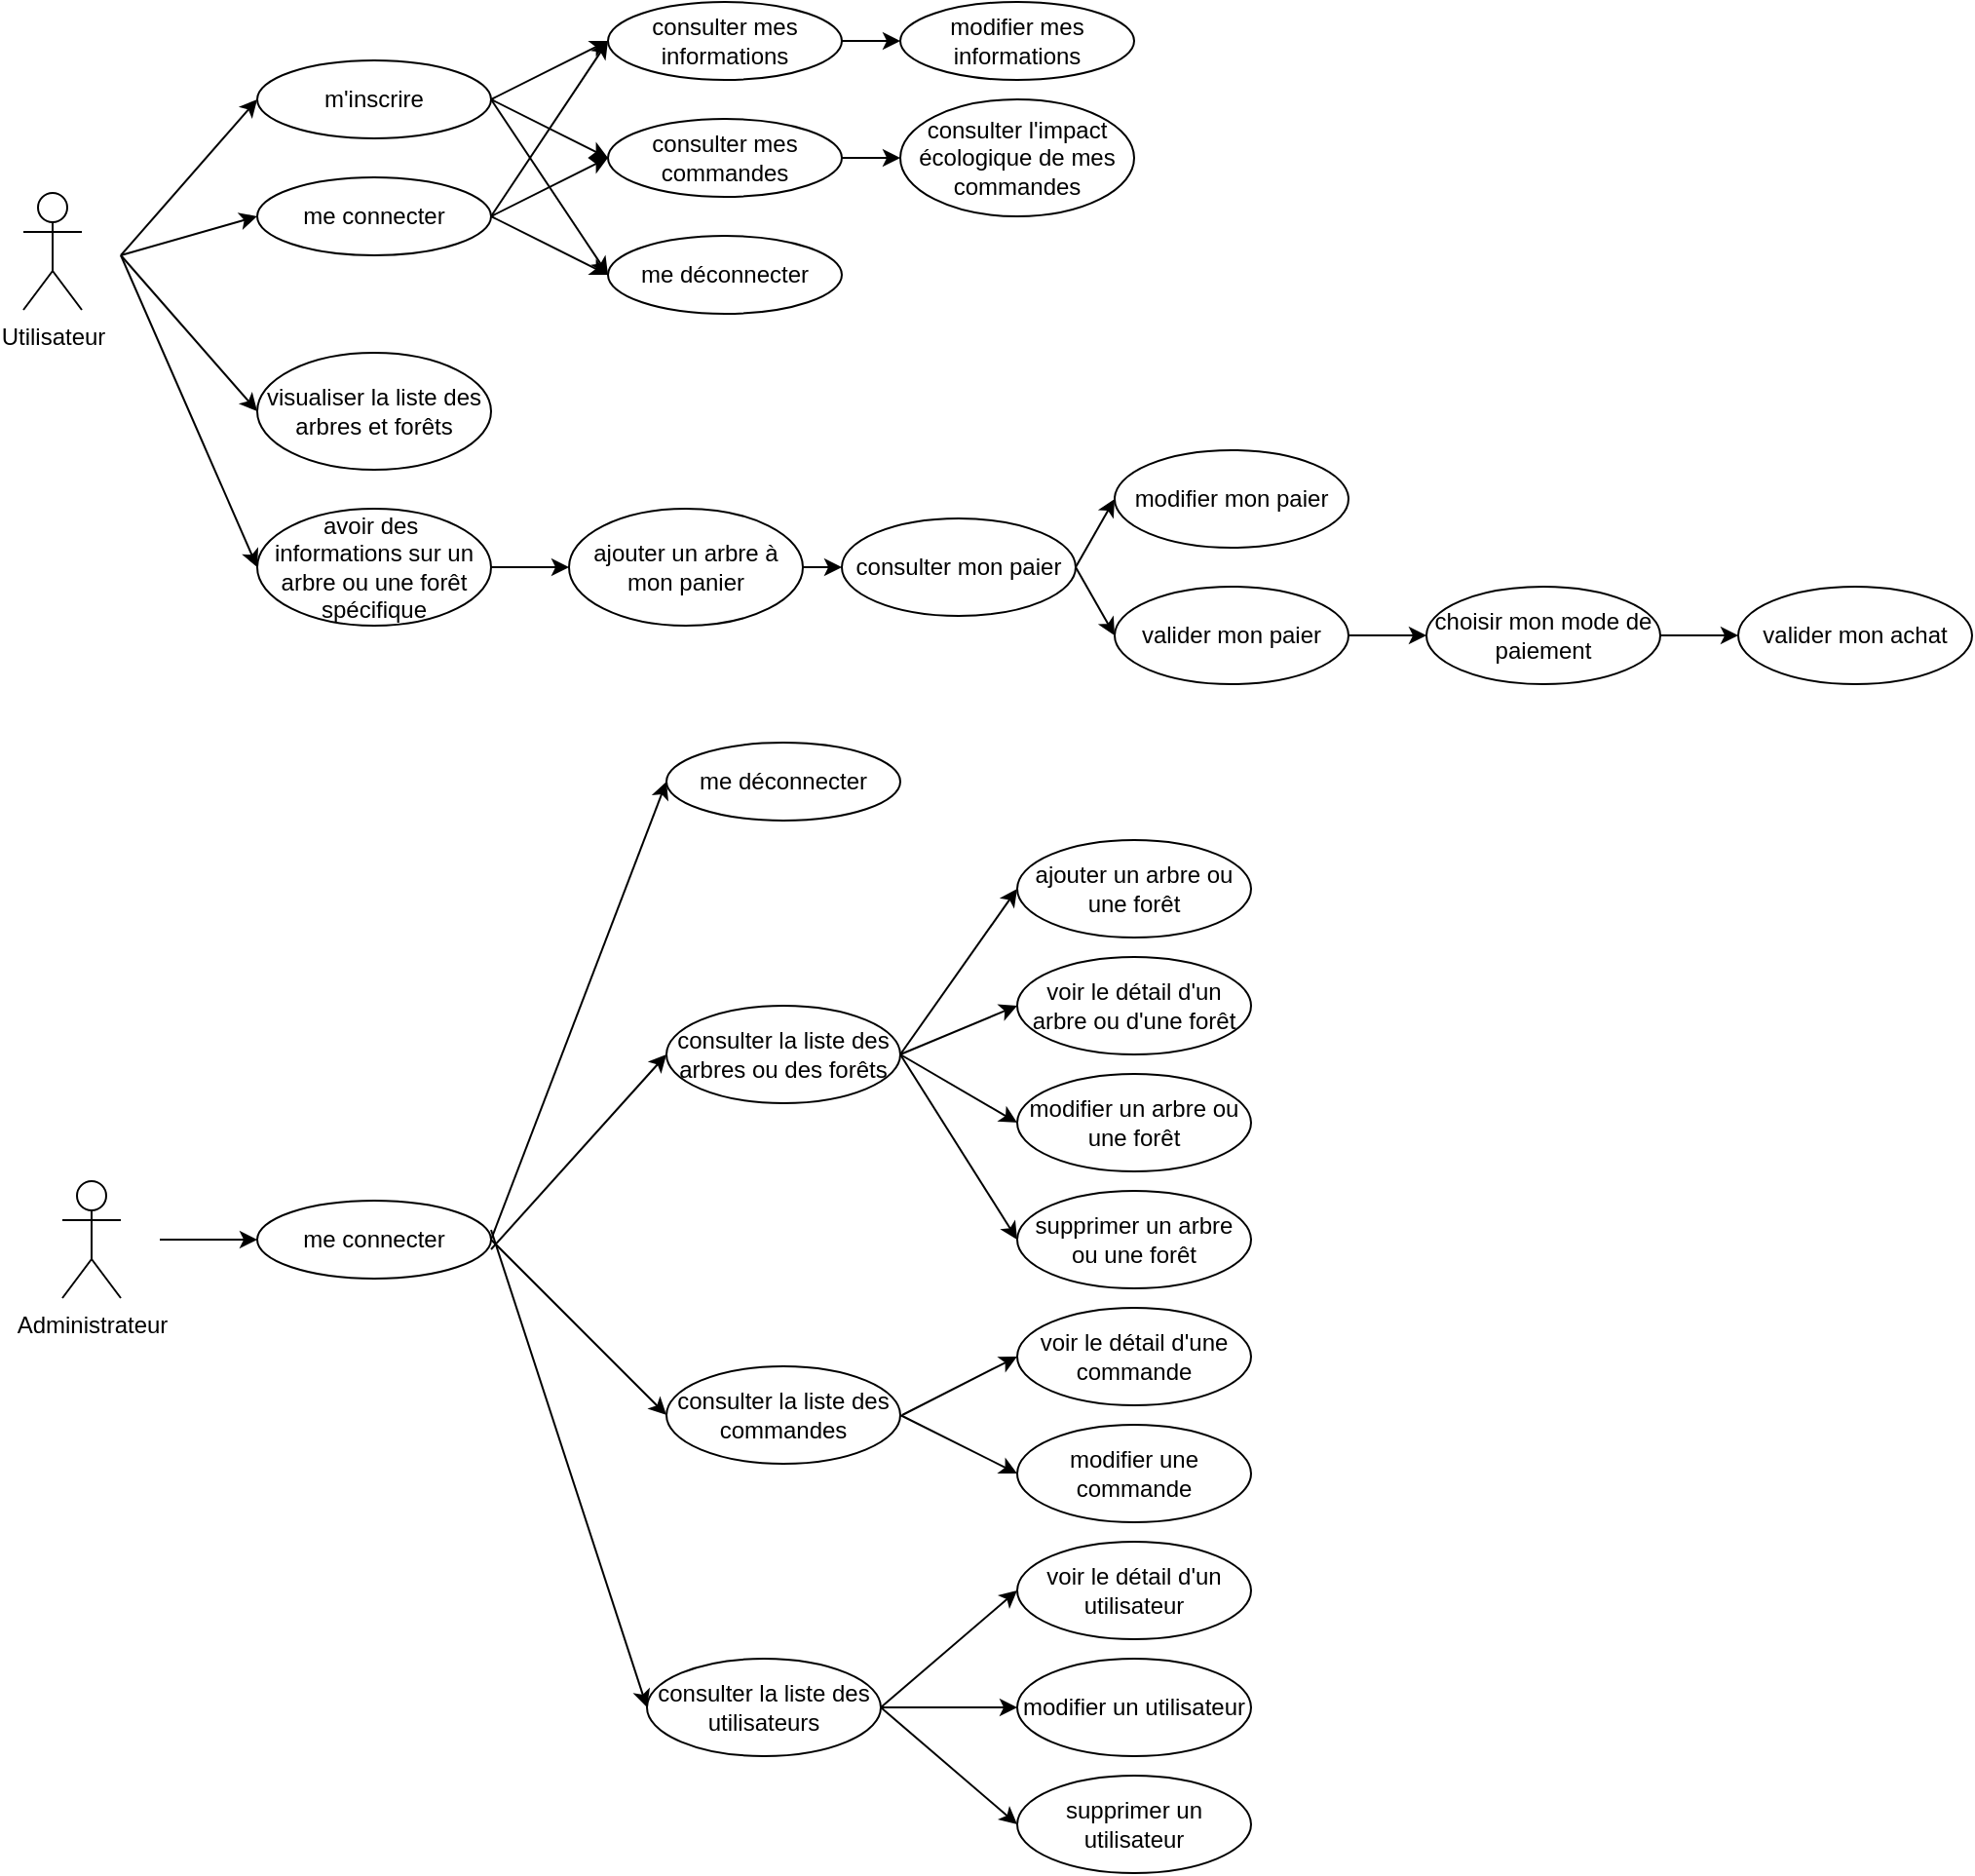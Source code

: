 <mxfile>
    <diagram id="0PSHzziXojNqh1Zlq5Mu" name="Page-1">
        <mxGraphModel dx="1143" dy="487" grid="1" gridSize="10" guides="1" tooltips="1" connect="1" arrows="1" fold="1" page="1" pageScale="1" pageWidth="827" pageHeight="1169" math="0" shadow="0">
            <root>
                <mxCell id="0"/>
                <mxCell id="1" parent="0"/>
                <mxCell id="2" value="Utilisateur" style="shape=umlActor;verticalLabelPosition=bottom;verticalAlign=top;html=1;outlineConnect=0;" vertex="1" parent="1">
                    <mxGeometry x="50" y="128" width="30" height="60" as="geometry"/>
                </mxCell>
                <mxCell id="5" value="m&#39;inscrire" style="ellipse;whiteSpace=wrap;html=1;" vertex="1" parent="1">
                    <mxGeometry x="170" y="60" width="120" height="40" as="geometry"/>
                </mxCell>
                <mxCell id="6" value="me connecter" style="ellipse;whiteSpace=wrap;html=1;" vertex="1" parent="1">
                    <mxGeometry x="170" y="120" width="120" height="40" as="geometry"/>
                </mxCell>
                <mxCell id="7" value="me déconnecter" style="ellipse;whiteSpace=wrap;html=1;" vertex="1" parent="1">
                    <mxGeometry x="350" y="150" width="120" height="40" as="geometry"/>
                </mxCell>
                <mxCell id="8" value="consulter mes informations" style="ellipse;whiteSpace=wrap;html=1;" vertex="1" parent="1">
                    <mxGeometry x="350" y="30" width="120" height="40" as="geometry"/>
                </mxCell>
                <mxCell id="9" value="modifier mes informations" style="ellipse;whiteSpace=wrap;html=1;" vertex="1" parent="1">
                    <mxGeometry x="500" y="30" width="120" height="40" as="geometry"/>
                </mxCell>
                <mxCell id="10" value="consulter mes commandes" style="ellipse;whiteSpace=wrap;html=1;" vertex="1" parent="1">
                    <mxGeometry x="350" y="90" width="120" height="40" as="geometry"/>
                </mxCell>
                <mxCell id="11" value="consulter l&#39;impact écologique de mes commandes" style="ellipse;whiteSpace=wrap;html=1;" vertex="1" parent="1">
                    <mxGeometry x="500" y="80" width="120" height="60" as="geometry"/>
                </mxCell>
                <mxCell id="12" value="visualiser la liste des arbres et forêts" style="ellipse;whiteSpace=wrap;html=1;" vertex="1" parent="1">
                    <mxGeometry x="170" y="210" width="120" height="60" as="geometry"/>
                </mxCell>
                <mxCell id="13" value="&lt;span id=&quot;docs-internal-guid-76dbb83b-7fff-5225-0e11-4f8d7458d484&quot;&gt;&lt;span style=&quot;color: rgb(0, 0, 0); background-color: transparent; font-variant-numeric: normal; font-variant-east-asian: normal; font-variant-alternates: normal; font-variant-position: normal; font-variant-emoji: normal; vertical-align: baseline; white-space-collapse: preserve;&quot;&gt;&lt;font face=&quot;Helvetica&quot; style=&quot;font-size: 12px;&quot;&gt;avoir des &lt;/font&gt;&lt;/span&gt;&lt;/span&gt;&lt;div&gt;&lt;span&gt;&lt;span style=&quot;color: rgb(0, 0, 0); background-color: transparent; font-variant-numeric: normal; font-variant-east-asian: normal; font-variant-alternates: normal; font-variant-position: normal; font-variant-emoji: normal; vertical-align: baseline; white-space-collapse: preserve;&quot;&gt;&lt;font face=&quot;Helvetica&quot; style=&quot;font-size: 12px;&quot;&gt;informations sur un arbre ou une forêt spécifique&lt;/font&gt;&lt;/span&gt;&lt;/span&gt;&lt;/div&gt;" style="ellipse;whiteSpace=wrap;html=1;strokeColor=#000000;" vertex="1" parent="1">
                    <mxGeometry x="170" y="290" width="120" height="60" as="geometry"/>
                </mxCell>
                <mxCell id="14" value="&lt;span id=&quot;docs-internal-guid-76dbb83b-7fff-5225-0e11-4f8d7458d484&quot;&gt;&lt;span style=&quot;background-color: transparent; font-variant-numeric: normal; font-variant-east-asian: normal; font-variant-alternates: normal; font-variant-position: normal; font-variant-emoji: normal; vertical-align: baseline; white-space-collapse: preserve; color: rgb(0, 0, 0);&quot;&gt;ajouter un arbre à mon panier&lt;/span&gt;&lt;/span&gt;" style="ellipse;whiteSpace=wrap;html=1;" vertex="1" parent="1">
                    <mxGeometry x="330" y="290" width="120" height="60" as="geometry"/>
                </mxCell>
                <mxCell id="15" value="&lt;span id=&quot;docs-internal-guid-76dbb83b-7fff-5225-0e11-4f8d7458d484&quot;&gt;&lt;span style=&quot;background-color: transparent; font-variant-numeric: normal; font-variant-east-asian: normal; font-variant-alternates: normal; font-variant-position: normal; font-variant-emoji: normal; vertical-align: baseline; white-space-collapse: preserve; color: rgb(0, 0, 0);&quot;&gt;consulter mon paier&lt;/span&gt;&lt;/span&gt;" style="ellipse;whiteSpace=wrap;html=1;" vertex="1" parent="1">
                    <mxGeometry x="470" y="295" width="120" height="50" as="geometry"/>
                </mxCell>
                <mxCell id="16" value="&lt;span id=&quot;docs-internal-guid-76dbb83b-7fff-5225-0e11-4f8d7458d484&quot;&gt;&lt;span style=&quot;background-color: transparent; font-variant-numeric: normal; font-variant-east-asian: normal; font-variant-alternates: normal; font-variant-position: normal; font-variant-emoji: normal; vertical-align: baseline; white-space-collapse: preserve; color: rgb(0, 0, 0);&quot;&gt;valider mon paier&lt;/span&gt;&lt;/span&gt;" style="ellipse;whiteSpace=wrap;html=1;" vertex="1" parent="1">
                    <mxGeometry x="610" y="330" width="120" height="50" as="geometry"/>
                </mxCell>
                <mxCell id="17" value="&lt;span id=&quot;docs-internal-guid-76dbb83b-7fff-5225-0e11-4f8d7458d484&quot;&gt;&lt;span style=&quot;background-color: transparent; font-variant-numeric: normal; font-variant-east-asian: normal; font-variant-alternates: normal; font-variant-position: normal; font-variant-emoji: normal; vertical-align: baseline; white-space-collapse: preserve; color: rgb(0, 0, 0);&quot;&gt;modifier mon paier&lt;/span&gt;&lt;/span&gt;" style="ellipse;whiteSpace=wrap;html=1;" vertex="1" parent="1">
                    <mxGeometry x="610" y="260" width="120" height="50" as="geometry"/>
                </mxCell>
                <mxCell id="18" value="&lt;span id=&quot;docs-internal-guid-76dbb83b-7fff-5225-0e11-4f8d7458d484&quot;&gt;&lt;span style=&quot;background-color: transparent; font-variant-numeric: normal; font-variant-east-asian: normal; font-variant-alternates: normal; font-variant-position: normal; font-variant-emoji: normal; vertical-align: baseline; white-space-collapse: preserve; color: rgb(0, 0, 0);&quot;&gt;choisir mon mode de pa&lt;span style=&quot;font-family: monospace; font-size: 0px; text-align: start; white-space: nowrap;&quot;&gt;%3CmxGraphModel%3E%3Croot%3E%3CmxCell%20id%3D%220%22%2F%3E%3CmxCell%20id%3D%221%22%20parent%3D%220%22%2F%3E%3CmxCell%20id%3D%222%22%20value%3D%22%26lt%3Bspan%20id%3D%26quot%3Bdocs-internal-guid-76dbb83b-7fff-5225-0e11-4f8d7458d484%26quot%3B%26gt%3B%26lt%3Bspan%20style%3D%26quot%3Bbackground-color%3A%20transparent%3B%20font-variant-numeric%3A%20normal%3B%20font-variant-east-asian%3A%20normal%3B%20font-variant-alternates%3A%20normal%3B%20font-variant-position%3A%20normal%3B%20font-variant-emoji%3A%20normal%3B%20vertical-align%3A%20baseline%3B%20white-space-collapse%3A%20preserve%3B%20color%3A%20rgb(0%2C%200%2C%200)%3B%26quot%3B%26gt%3Bvalider%20mon%20paier%26lt%3B%2Fspan%26gt%3B%26lt%3B%2Fspan%26gt%3B%22%20style%3D%22ellipse%3BwhiteSpace%3Dwrap%3Bhtml%3D1%3B%22%20vertex%3D%221%22%20parent%3D%221%22%3E%3CmxGeometry%20x%3D%22320%22%20y%3D%22640%22%20width%3D%22120%22%20height%3D%2250%22%20as%3D%22geometry%22%2F%3E%3C%2FmxCell%3E%3C%2Froot%3E%3C%2FmxGraphModel%3E&lt;/span&gt;iement&lt;/span&gt;&lt;/span&gt;" style="ellipse;whiteSpace=wrap;html=1;" vertex="1" parent="1">
                    <mxGeometry x="770" y="330" width="120" height="50" as="geometry"/>
                </mxCell>
                <mxCell id="19" value="&lt;span style=&quot;white-space-collapse: preserve;&quot;&gt;valider mon achat&lt;/span&gt;" style="ellipse;whiteSpace=wrap;html=1;" vertex="1" parent="1">
                    <mxGeometry x="930" y="330" width="120" height="50" as="geometry"/>
                </mxCell>
                <mxCell id="22" value="" style="endArrow=classic;html=1;entryX=0;entryY=0.5;entryDx=0;entryDy=0;" edge="1" parent="1" target="5">
                    <mxGeometry width="50" height="50" relative="1" as="geometry">
                        <mxPoint x="100" y="160" as="sourcePoint"/>
                        <mxPoint x="150" y="110" as="targetPoint"/>
                    </mxGeometry>
                </mxCell>
                <mxCell id="23" value="" style="endArrow=classic;html=1;entryX=0;entryY=0.5;entryDx=0;entryDy=0;" edge="1" parent="1" target="12">
                    <mxGeometry width="50" height="50" relative="1" as="geometry">
                        <mxPoint x="100" y="160" as="sourcePoint"/>
                        <mxPoint x="180" y="90" as="targetPoint"/>
                    </mxGeometry>
                </mxCell>
                <mxCell id="26" value="" style="endArrow=classic;html=1;entryX=0;entryY=0.5;entryDx=0;entryDy=0;" edge="1" parent="1" target="6">
                    <mxGeometry width="50" height="50" relative="1" as="geometry">
                        <mxPoint x="100" y="160" as="sourcePoint"/>
                        <mxPoint x="590" y="130" as="targetPoint"/>
                    </mxGeometry>
                </mxCell>
                <mxCell id="27" value="" style="endArrow=classic;html=1;exitX=1;exitY=0.5;exitDx=0;exitDy=0;entryX=0;entryY=0.5;entryDx=0;entryDy=0;" edge="1" parent="1" source="5" target="8">
                    <mxGeometry width="50" height="50" relative="1" as="geometry">
                        <mxPoint x="540" y="180" as="sourcePoint"/>
                        <mxPoint x="590" y="130" as="targetPoint"/>
                    </mxGeometry>
                </mxCell>
                <mxCell id="28" value="" style="endArrow=classic;html=1;exitX=1;exitY=0.5;exitDx=0;exitDy=0;entryX=0;entryY=0.5;entryDx=0;entryDy=0;" edge="1" parent="1" source="5" target="10">
                    <mxGeometry width="50" height="50" relative="1" as="geometry">
                        <mxPoint x="540" y="180" as="sourcePoint"/>
                        <mxPoint x="590" y="130" as="targetPoint"/>
                    </mxGeometry>
                </mxCell>
                <mxCell id="29" value="" style="endArrow=classic;html=1;exitX=1;exitY=0.5;exitDx=0;exitDy=0;entryX=0;entryY=0.5;entryDx=0;entryDy=0;" edge="1" parent="1" source="8" target="9">
                    <mxGeometry width="50" height="50" relative="1" as="geometry">
                        <mxPoint x="570" y="180" as="sourcePoint"/>
                        <mxPoint x="620" y="130" as="targetPoint"/>
                    </mxGeometry>
                </mxCell>
                <mxCell id="30" value="" style="endArrow=classic;html=1;exitX=1;exitY=0.5;exitDx=0;exitDy=0;entryX=0;entryY=0.5;entryDx=0;entryDy=0;" edge="1" parent="1" source="10" target="11">
                    <mxGeometry width="50" height="50" relative="1" as="geometry">
                        <mxPoint x="480" y="60" as="sourcePoint"/>
                        <mxPoint x="510" y="60" as="targetPoint"/>
                        <Array as="points"/>
                    </mxGeometry>
                </mxCell>
                <mxCell id="31" value="" style="endArrow=classic;html=1;exitX=1;exitY=0.5;exitDx=0;exitDy=0;entryX=0;entryY=0.5;entryDx=0;entryDy=0;" edge="1" parent="1" source="5" target="7">
                    <mxGeometry width="50" height="50" relative="1" as="geometry">
                        <mxPoint x="300" y="90" as="sourcePoint"/>
                        <mxPoint x="330" y="120" as="targetPoint"/>
                    </mxGeometry>
                </mxCell>
                <mxCell id="33" value="" style="endArrow=classic;html=1;exitX=1;exitY=0.5;exitDx=0;exitDy=0;entryX=0;entryY=0.5;entryDx=0;entryDy=0;" edge="1" parent="1" source="6" target="8">
                    <mxGeometry width="50" height="50" relative="1" as="geometry">
                        <mxPoint x="540" y="140" as="sourcePoint"/>
                        <mxPoint x="320" y="60" as="targetPoint"/>
                    </mxGeometry>
                </mxCell>
                <mxCell id="34" value="" style="endArrow=classic;html=1;exitX=1;exitY=0.5;exitDx=0;exitDy=0;entryX=0;entryY=0.5;entryDx=0;entryDy=0;" edge="1" parent="1" source="6" target="10">
                    <mxGeometry width="50" height="50" relative="1" as="geometry">
                        <mxPoint x="300" y="150" as="sourcePoint"/>
                        <mxPoint x="360" y="60" as="targetPoint"/>
                    </mxGeometry>
                </mxCell>
                <mxCell id="35" value="" style="endArrow=classic;html=1;exitX=1;exitY=0.5;exitDx=0;exitDy=0;entryX=0;entryY=0.5;entryDx=0;entryDy=0;" edge="1" parent="1" source="6" target="7">
                    <mxGeometry width="50" height="50" relative="1" as="geometry">
                        <mxPoint x="300" y="150" as="sourcePoint"/>
                        <mxPoint x="360" y="120" as="targetPoint"/>
                    </mxGeometry>
                </mxCell>
                <mxCell id="36" value="" style="endArrow=classic;html=1;entryX=0;entryY=0.5;entryDx=0;entryDy=0;" edge="1" parent="1" target="13">
                    <mxGeometry width="50" height="50" relative="1" as="geometry">
                        <mxPoint x="100" y="160" as="sourcePoint"/>
                        <mxPoint x="180" y="250" as="targetPoint"/>
                    </mxGeometry>
                </mxCell>
                <mxCell id="37" value="" style="endArrow=classic;html=1;exitX=1;exitY=0.5;exitDx=0;exitDy=0;entryX=0;entryY=0.5;entryDx=0;entryDy=0;" edge="1" parent="1">
                    <mxGeometry width="50" height="50" relative="1" as="geometry">
                        <mxPoint x="290" y="320" as="sourcePoint"/>
                        <mxPoint x="330" y="320" as="targetPoint"/>
                    </mxGeometry>
                </mxCell>
                <mxCell id="38" value="" style="endArrow=classic;html=1;entryX=0;entryY=0.5;entryDx=0;entryDy=0;" edge="1" parent="1" target="15">
                    <mxGeometry width="50" height="50" relative="1" as="geometry">
                        <mxPoint x="450" y="320" as="sourcePoint"/>
                        <mxPoint x="340" y="330" as="targetPoint"/>
                    </mxGeometry>
                </mxCell>
                <mxCell id="39" value="" style="endArrow=classic;html=1;entryX=0;entryY=0.5;entryDx=0;entryDy=0;exitX=1;exitY=0.5;exitDx=0;exitDy=0;" edge="1" parent="1" source="15" target="16">
                    <mxGeometry width="50" height="50" relative="1" as="geometry">
                        <mxPoint x="460" y="330" as="sourcePoint"/>
                        <mxPoint x="480" y="330" as="targetPoint"/>
                    </mxGeometry>
                </mxCell>
                <mxCell id="40" value="" style="endArrow=classic;html=1;entryX=0;entryY=0.5;entryDx=0;entryDy=0;exitX=1;exitY=0.5;exitDx=0;exitDy=0;" edge="1" parent="1" source="15" target="17">
                    <mxGeometry width="50" height="50" relative="1" as="geometry">
                        <mxPoint x="600" y="330" as="sourcePoint"/>
                        <mxPoint x="620" y="365" as="targetPoint"/>
                    </mxGeometry>
                </mxCell>
                <mxCell id="41" value="" style="endArrow=classic;html=1;entryX=0;entryY=0.5;entryDx=0;entryDy=0;exitX=1;exitY=0.5;exitDx=0;exitDy=0;" edge="1" parent="1" source="16" target="18">
                    <mxGeometry width="50" height="50" relative="1" as="geometry">
                        <mxPoint x="600" y="330" as="sourcePoint"/>
                        <mxPoint x="620" y="365" as="targetPoint"/>
                    </mxGeometry>
                </mxCell>
                <mxCell id="42" value="" style="endArrow=classic;html=1;entryX=0;entryY=0.5;entryDx=0;entryDy=0;exitX=1;exitY=0.5;exitDx=0;exitDy=0;" edge="1" parent="1" source="18" target="19">
                    <mxGeometry width="50" height="50" relative="1" as="geometry">
                        <mxPoint x="890" y="360" as="sourcePoint"/>
                        <mxPoint x="780" y="365" as="targetPoint"/>
                    </mxGeometry>
                </mxCell>
                <mxCell id="44" value="Administrateur" style="shape=umlActor;verticalLabelPosition=bottom;verticalAlign=top;html=1;outlineConnect=0;" vertex="1" parent="1">
                    <mxGeometry x="70" y="635" width="30" height="60" as="geometry"/>
                </mxCell>
                <mxCell id="46" value="me connecter" style="ellipse;whiteSpace=wrap;html=1;" vertex="1" parent="1">
                    <mxGeometry x="170" y="645" width="120" height="40" as="geometry"/>
                </mxCell>
                <mxCell id="47" value="me déconnecter" style="ellipse;whiteSpace=wrap;html=1;" vertex="1" parent="1">
                    <mxGeometry x="380" y="410" width="120" height="40" as="geometry"/>
                </mxCell>
                <mxCell id="49" value="consulter la liste des arbres ou des forêts" style="ellipse;whiteSpace=wrap;html=1;" vertex="1" parent="1">
                    <mxGeometry x="380" y="545" width="120" height="50" as="geometry"/>
                </mxCell>
                <mxCell id="50" value="consulter la liste des commandes" style="ellipse;whiteSpace=wrap;html=1;" vertex="1" parent="1">
                    <mxGeometry x="380" y="730" width="120" height="50" as="geometry"/>
                </mxCell>
                <mxCell id="51" value="consulter la liste des utilisateurs" style="ellipse;whiteSpace=wrap;html=1;" vertex="1" parent="1">
                    <mxGeometry x="370" y="880" width="120" height="50" as="geometry"/>
                </mxCell>
                <mxCell id="52" value="voir le détail d&#39;un arbre ou d&#39;une forêt" style="ellipse;whiteSpace=wrap;html=1;" vertex="1" parent="1">
                    <mxGeometry x="560" y="520" width="120" height="50" as="geometry"/>
                </mxCell>
                <mxCell id="53" value="modifier un arbre ou une forêt" style="ellipse;whiteSpace=wrap;html=1;" vertex="1" parent="1">
                    <mxGeometry x="560" y="580" width="120" height="50" as="geometry"/>
                </mxCell>
                <mxCell id="54" value="supprimer un arbre ou une forêt" style="ellipse;whiteSpace=wrap;html=1;" vertex="1" parent="1">
                    <mxGeometry x="560" y="640" width="120" height="50" as="geometry"/>
                </mxCell>
                <mxCell id="55" value="ajouter un arbre ou une forêt" style="ellipse;whiteSpace=wrap;html=1;" vertex="1" parent="1">
                    <mxGeometry x="560" y="460" width="120" height="50" as="geometry"/>
                </mxCell>
                <mxCell id="56" value="voir le détail d&#39;une commande" style="ellipse;whiteSpace=wrap;html=1;" vertex="1" parent="1">
                    <mxGeometry x="560" y="700" width="120" height="50" as="geometry"/>
                </mxCell>
                <mxCell id="57" value="modifier une commande" style="ellipse;whiteSpace=wrap;html=1;" vertex="1" parent="1">
                    <mxGeometry x="560" y="760" width="120" height="50" as="geometry"/>
                </mxCell>
                <mxCell id="58" value="supprimer un utilisateur" style="ellipse;whiteSpace=wrap;html=1;" vertex="1" parent="1">
                    <mxGeometry x="560" y="940" width="120" height="50" as="geometry"/>
                </mxCell>
                <mxCell id="60" value="" style="endArrow=classic;html=1;entryX=0;entryY=0.5;entryDx=0;entryDy=0;exitX=1;exitY=0.5;exitDx=0;exitDy=0;" edge="1" parent="1" source="46" target="47">
                    <mxGeometry width="50" height="50" relative="1" as="geometry">
                        <mxPoint x="170" y="500" as="sourcePoint"/>
                        <mxPoint x="660" y="530" as="targetPoint"/>
                    </mxGeometry>
                </mxCell>
                <mxCell id="61" value="" style="endArrow=classic;html=1;exitX=1;exitY=0.5;exitDx=0;exitDy=0;entryX=0;entryY=0.5;entryDx=0;entryDy=0;" edge="1" parent="1" source="49" target="55">
                    <mxGeometry width="50" height="50" relative="1" as="geometry">
                        <mxPoint x="610" y="640" as="sourcePoint"/>
                        <mxPoint x="660" y="590" as="targetPoint"/>
                    </mxGeometry>
                </mxCell>
                <mxCell id="62" value="" style="endArrow=classic;html=1;entryX=0;entryY=0.5;entryDx=0;entryDy=0;" edge="1" parent="1" target="52">
                    <mxGeometry width="50" height="50" relative="1" as="geometry">
                        <mxPoint x="500" y="570" as="sourcePoint"/>
                        <mxPoint x="570" y="495" as="targetPoint"/>
                    </mxGeometry>
                </mxCell>
                <mxCell id="63" value="" style="endArrow=classic;html=1;entryX=0;entryY=0.5;entryDx=0;entryDy=0;exitX=1;exitY=0.5;exitDx=0;exitDy=0;" edge="1" parent="1" source="49" target="53">
                    <mxGeometry width="50" height="50" relative="1" as="geometry">
                        <mxPoint x="510" y="580" as="sourcePoint"/>
                        <mxPoint x="570" y="555" as="targetPoint"/>
                    </mxGeometry>
                </mxCell>
                <mxCell id="64" value="" style="endArrow=classic;html=1;exitX=1;exitY=0.5;exitDx=0;exitDy=0;entryX=0;entryY=0.5;entryDx=0;entryDy=0;" edge="1" parent="1" source="49" target="54">
                    <mxGeometry width="50" height="50" relative="1" as="geometry">
                        <mxPoint x="510" y="580" as="sourcePoint"/>
                        <mxPoint x="570" y="615" as="targetPoint"/>
                    </mxGeometry>
                </mxCell>
                <mxCell id="65" value="" style="endArrow=classic;html=1;entryX=0;entryY=0.5;entryDx=0;entryDy=0;" edge="1" parent="1" target="56">
                    <mxGeometry width="50" height="50" relative="1" as="geometry">
                        <mxPoint x="501" y="755" as="sourcePoint"/>
                        <mxPoint x="570" y="675" as="targetPoint"/>
                    </mxGeometry>
                </mxCell>
                <mxCell id="66" value="" style="endArrow=classic;html=1;exitX=1;exitY=0.5;exitDx=0;exitDy=0;entryX=0;entryY=0.5;entryDx=0;entryDy=0;" edge="1" parent="1" source="50" target="57">
                    <mxGeometry width="50" height="50" relative="1" as="geometry">
                        <mxPoint x="511" y="759" as="sourcePoint"/>
                        <mxPoint x="570" y="735" as="targetPoint"/>
                    </mxGeometry>
                </mxCell>
                <mxCell id="67" value="voir le détail d&#39;un utilisateur" style="ellipse;whiteSpace=wrap;html=1;" vertex="1" parent="1">
                    <mxGeometry x="560" y="820" width="120" height="50" as="geometry"/>
                </mxCell>
                <mxCell id="68" value="modifier un utilisateur" style="ellipse;whiteSpace=wrap;html=1;" vertex="1" parent="1">
                    <mxGeometry x="560" y="880" width="120" height="50" as="geometry"/>
                </mxCell>
                <mxCell id="69" value="" style="endArrow=classic;html=1;exitX=1;exitY=0.5;exitDx=0;exitDy=0;entryX=0;entryY=0.5;entryDx=0;entryDy=0;" edge="1" parent="1" source="51" target="67">
                    <mxGeometry width="50" height="50" relative="1" as="geometry">
                        <mxPoint x="510" y="765" as="sourcePoint"/>
                        <mxPoint x="570" y="795" as="targetPoint"/>
                    </mxGeometry>
                </mxCell>
                <mxCell id="70" value="" style="endArrow=classic;html=1;exitX=1;exitY=0.5;exitDx=0;exitDy=0;entryX=0;entryY=0.5;entryDx=0;entryDy=0;" edge="1" parent="1" source="51" target="68">
                    <mxGeometry width="50" height="50" relative="1" as="geometry">
                        <mxPoint x="500" y="915" as="sourcePoint"/>
                        <mxPoint x="570" y="855" as="targetPoint"/>
                    </mxGeometry>
                </mxCell>
                <mxCell id="71" value="" style="endArrow=classic;html=1;exitX=1;exitY=0.5;exitDx=0;exitDy=0;entryX=0;entryY=0.5;entryDx=0;entryDy=0;" edge="1" parent="1" source="51" target="58">
                    <mxGeometry width="50" height="50" relative="1" as="geometry">
                        <mxPoint x="500" y="915" as="sourcePoint"/>
                        <mxPoint x="570" y="915" as="targetPoint"/>
                    </mxGeometry>
                </mxCell>
                <mxCell id="72" value="" style="endArrow=classic;html=1;entryX=0;entryY=0.5;entryDx=0;entryDy=0;" edge="1" parent="1" target="49">
                    <mxGeometry width="50" height="50" relative="1" as="geometry">
                        <mxPoint x="290" y="670" as="sourcePoint"/>
                        <mxPoint x="390" y="440" as="targetPoint"/>
                    </mxGeometry>
                </mxCell>
                <mxCell id="73" value="" style="endArrow=classic;html=1;entryX=0;entryY=0.5;entryDx=0;entryDy=0;exitX=1;exitY=0.5;exitDx=0;exitDy=0;" edge="1" parent="1" source="46" target="50">
                    <mxGeometry width="50" height="50" relative="1" as="geometry">
                        <mxPoint x="300" y="680" as="sourcePoint"/>
                        <mxPoint x="390" y="580" as="targetPoint"/>
                    </mxGeometry>
                </mxCell>
                <mxCell id="74" value="" style="endArrow=classic;html=1;entryX=0;entryY=0.5;entryDx=0;entryDy=0;" edge="1" parent="1" target="51">
                    <mxGeometry width="50" height="50" relative="1" as="geometry">
                        <mxPoint x="290" y="660" as="sourcePoint"/>
                        <mxPoint x="390" y="765" as="targetPoint"/>
                    </mxGeometry>
                </mxCell>
                <mxCell id="77" value="" style="endArrow=classic;html=1;entryX=0;entryY=0.5;entryDx=0;entryDy=0;" edge="1" parent="1" target="46">
                    <mxGeometry width="50" height="50" relative="1" as="geometry">
                        <mxPoint x="120" y="665" as="sourcePoint"/>
                        <mxPoint x="390" y="510" as="targetPoint"/>
                    </mxGeometry>
                </mxCell>
            </root>
        </mxGraphModel>
    </diagram>
</mxfile>
